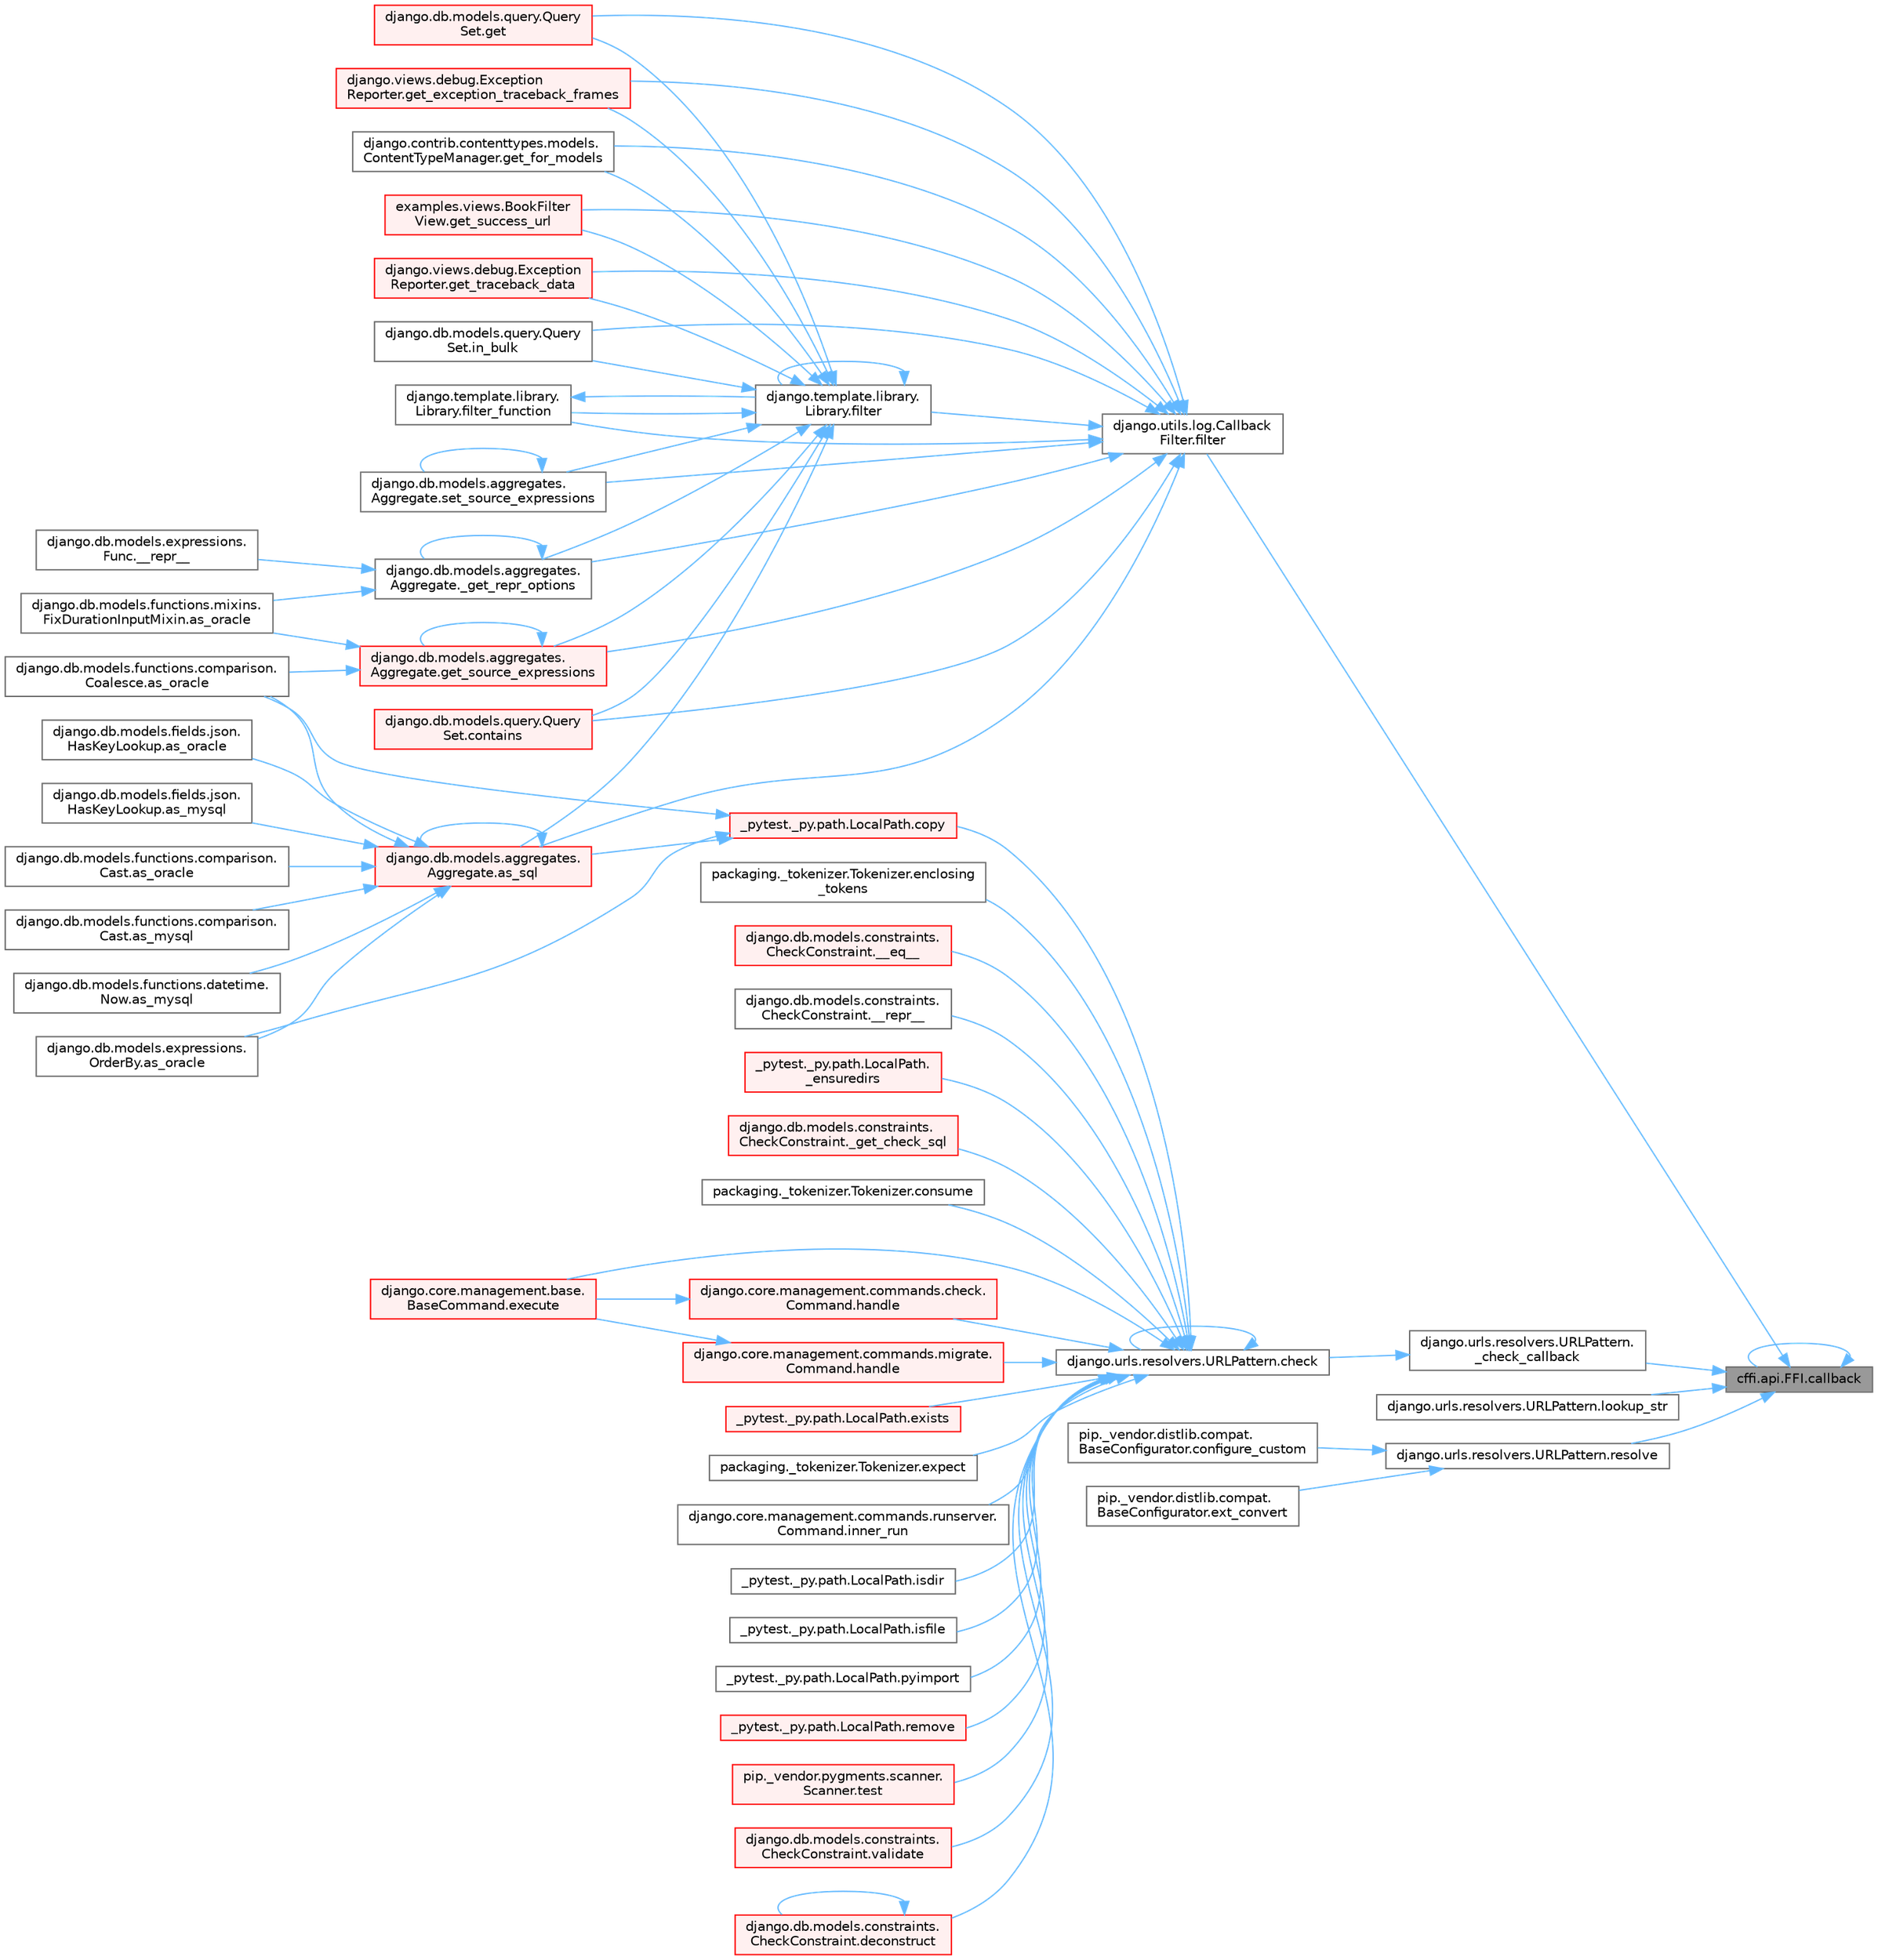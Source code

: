 digraph "cffi.api.FFI.callback"
{
 // LATEX_PDF_SIZE
  bgcolor="transparent";
  edge [fontname=Helvetica,fontsize=10,labelfontname=Helvetica,labelfontsize=10];
  node [fontname=Helvetica,fontsize=10,shape=box,height=0.2,width=0.4];
  rankdir="RL";
  Node1 [id="Node000001",label="cffi.api.FFI.callback",height=0.2,width=0.4,color="gray40", fillcolor="grey60", style="filled", fontcolor="black",tooltip=" "];
  Node1 -> Node2 [id="edge1_Node000001_Node000002",dir="back",color="steelblue1",style="solid",tooltip=" "];
  Node2 [id="Node000002",label="django.urls.resolvers.URLPattern.\l_check_callback",height=0.2,width=0.4,color="grey40", fillcolor="white", style="filled",URL="$classdjango_1_1urls_1_1resolvers_1_1_u_r_l_pattern.html#ab75c922496d5446b10c1a48e1947dcef",tooltip=" "];
  Node2 -> Node3 [id="edge2_Node000002_Node000003",dir="back",color="steelblue1",style="solid",tooltip=" "];
  Node3 [id="Node000003",label="django.urls.resolvers.URLPattern.check",height=0.2,width=0.4,color="grey40", fillcolor="white", style="filled",URL="$classdjango_1_1urls_1_1resolvers_1_1_u_r_l_pattern.html#a4d4705923e8b068322a7a15f12eaf4aa",tooltip=" "];
  Node3 -> Node4 [id="edge3_Node000003_Node000004",dir="back",color="steelblue1",style="solid",tooltip=" "];
  Node4 [id="Node000004",label="django.db.models.constraints.\lCheckConstraint.__eq__",height=0.2,width=0.4,color="red", fillcolor="#FFF0F0", style="filled",URL="$classdjango_1_1db_1_1models_1_1constraints_1_1_check_constraint.html#a55875a553e53009967129f8b8a269475",tooltip=" "];
  Node3 -> Node13 [id="edge4_Node000003_Node000013",dir="back",color="steelblue1",style="solid",tooltip=" "];
  Node13 [id="Node000013",label="django.db.models.constraints.\lCheckConstraint.__repr__",height=0.2,width=0.4,color="grey40", fillcolor="white", style="filled",URL="$classdjango_1_1db_1_1models_1_1constraints_1_1_check_constraint.html#a5ee1e990e7235f77706fa7da45651b5f",tooltip=" "];
  Node3 -> Node14 [id="edge5_Node000003_Node000014",dir="back",color="steelblue1",style="solid",tooltip=" "];
  Node14 [id="Node000014",label="_pytest._py.path.LocalPath.\l_ensuredirs",height=0.2,width=0.4,color="red", fillcolor="#FFF0F0", style="filled",URL="$class__pytest_1_1__py_1_1path_1_1_local_path.html#a0fa56f7616aa9008fbda709b5bd46302",tooltip=" "];
  Node3 -> Node741 [id="edge6_Node000003_Node000741",dir="back",color="steelblue1",style="solid",tooltip=" "];
  Node741 [id="Node000741",label="django.db.models.constraints.\lCheckConstraint._get_check_sql",height=0.2,width=0.4,color="red", fillcolor="#FFF0F0", style="filled",URL="$classdjango_1_1db_1_1models_1_1constraints_1_1_check_constraint.html#ab552e7a1f32342445fc3de884f6602fa",tooltip=" "];
  Node3 -> Node3 [id="edge7_Node000003_Node000003",dir="back",color="steelblue1",style="solid",tooltip=" "];
  Node3 -> Node729 [id="edge8_Node000003_Node000729",dir="back",color="steelblue1",style="solid",tooltip=" "];
  Node729 [id="Node000729",label="packaging._tokenizer.Tokenizer.consume",height=0.2,width=0.4,color="grey40", fillcolor="white", style="filled",URL="$classpackaging_1_1__tokenizer_1_1_tokenizer.html#aff74eaccaae690982aaaba5cb9a4d051",tooltip=" "];
  Node3 -> Node16 [id="edge9_Node000003_Node000016",dir="back",color="steelblue1",style="solid",tooltip=" "];
  Node16 [id="Node000016",label="_pytest._py.path.LocalPath.copy",height=0.2,width=0.4,color="red", fillcolor="#FFF0F0", style="filled",URL="$class__pytest_1_1__py_1_1path_1_1_local_path.html#a9eeecae0b90a7147e6bf23d6ea8fc6c0",tooltip=" "];
  Node16 -> Node310 [id="edge10_Node000016_Node000310",dir="back",color="steelblue1",style="solid",tooltip=" "];
  Node310 [id="Node000310",label="django.db.models.expressions.\lOrderBy.as_oracle",height=0.2,width=0.4,color="grey40", fillcolor="white", style="filled",URL="$classdjango_1_1db_1_1models_1_1expressions_1_1_order_by.html#af9b6ede9b0df85d6bcf54f983b3a8f6a",tooltip=" "];
  Node16 -> Node311 [id="edge11_Node000016_Node000311",dir="back",color="steelblue1",style="solid",tooltip=" "];
  Node311 [id="Node000311",label="django.db.models.functions.comparison.\lCoalesce.as_oracle",height=0.2,width=0.4,color="grey40", fillcolor="white", style="filled",URL="$classdjango_1_1db_1_1models_1_1functions_1_1comparison_1_1_coalesce.html#a1bbeea180ef3ef4d8ba5d51d33d6ef85",tooltip=" "];
  Node16 -> Node344 [id="edge12_Node000016_Node000344",dir="back",color="steelblue1",style="solid",tooltip=" "];
  Node344 [id="Node000344",label="django.db.models.aggregates.\lAggregate.as_sql",height=0.2,width=0.4,color="red", fillcolor="#FFF0F0", style="filled",URL="$classdjango_1_1db_1_1models_1_1aggregates_1_1_aggregate.html#aeb213202f480fabf5956d513efab08d6",tooltip=" "];
  Node344 -> Node318 [id="edge13_Node000344_Node000318",dir="back",color="steelblue1",style="solid",tooltip=" "];
  Node318 [id="Node000318",label="django.db.models.fields.json.\lHasKeyLookup.as_mysql",height=0.2,width=0.4,color="grey40", fillcolor="white", style="filled",URL="$classdjango_1_1db_1_1models_1_1fields_1_1json_1_1_has_key_lookup.html#a10f67427287f2c0ea32513ca6f481e96",tooltip=" "];
  Node344 -> Node319 [id="edge14_Node000344_Node000319",dir="back",color="steelblue1",style="solid",tooltip=" "];
  Node319 [id="Node000319",label="django.db.models.functions.comparison.\lCast.as_mysql",height=0.2,width=0.4,color="grey40", fillcolor="white", style="filled",URL="$classdjango_1_1db_1_1models_1_1functions_1_1comparison_1_1_cast.html#a447737891e955909c6a381529a67a84e",tooltip=" "];
  Node344 -> Node320 [id="edge15_Node000344_Node000320",dir="back",color="steelblue1",style="solid",tooltip=" "];
  Node320 [id="Node000320",label="django.db.models.functions.datetime.\lNow.as_mysql",height=0.2,width=0.4,color="grey40", fillcolor="white", style="filled",URL="$classdjango_1_1db_1_1models_1_1functions_1_1datetime_1_1_now.html#a070a9334fb198086c0c4e96e9725d92b",tooltip=" "];
  Node344 -> Node310 [id="edge16_Node000344_Node000310",dir="back",color="steelblue1",style="solid",tooltip=" "];
  Node344 -> Node321 [id="edge17_Node000344_Node000321",dir="back",color="steelblue1",style="solid",tooltip=" "];
  Node321 [id="Node000321",label="django.db.models.fields.json.\lHasKeyLookup.as_oracle",height=0.2,width=0.4,color="grey40", fillcolor="white", style="filled",URL="$classdjango_1_1db_1_1models_1_1fields_1_1json_1_1_has_key_lookup.html#afbb88aa4fb23b3ec3acdc695c2f52398",tooltip=" "];
  Node344 -> Node322 [id="edge18_Node000344_Node000322",dir="back",color="steelblue1",style="solid",tooltip=" "];
  Node322 [id="Node000322",label="django.db.models.functions.comparison.\lCast.as_oracle",height=0.2,width=0.4,color="grey40", fillcolor="white", style="filled",URL="$classdjango_1_1db_1_1models_1_1functions_1_1comparison_1_1_cast.html#ad466cd7ca85dc257d9e2718f41a263ec",tooltip=" "];
  Node344 -> Node311 [id="edge19_Node000344_Node000311",dir="back",color="steelblue1",style="solid",tooltip=" "];
  Node344 -> Node344 [id="edge20_Node000344_Node000344",dir="back",color="steelblue1",style="solid",tooltip=" "];
  Node3 -> Node744 [id="edge21_Node000003_Node000744",dir="back",color="steelblue1",style="solid",tooltip=" "];
  Node744 [id="Node000744",label="django.db.models.constraints.\lCheckConstraint.deconstruct",height=0.2,width=0.4,color="red", fillcolor="#FFF0F0", style="filled",URL="$classdjango_1_1db_1_1models_1_1constraints_1_1_check_constraint.html#ac92574d84d50d54d9cffa5abb756b970",tooltip=" "];
  Node744 -> Node744 [id="edge22_Node000744_Node000744",dir="back",color="steelblue1",style="solid",tooltip=" "];
  Node3 -> Node745 [id="edge23_Node000003_Node000745",dir="back",color="steelblue1",style="solid",tooltip=" "];
  Node745 [id="Node000745",label="packaging._tokenizer.Tokenizer.enclosing\l_tokens",height=0.2,width=0.4,color="grey40", fillcolor="white", style="filled",URL="$classpackaging_1_1__tokenizer_1_1_tokenizer.html#a27f8cfa7a5ed91e0cba1923b9b18da3d",tooltip=" "];
  Node3 -> Node746 [id="edge24_Node000003_Node000746",dir="back",color="steelblue1",style="solid",tooltip=" "];
  Node746 [id="Node000746",label="django.core.management.base.\lBaseCommand.execute",height=0.2,width=0.4,color="red", fillcolor="#FFF0F0", style="filled",URL="$classdjango_1_1core_1_1management_1_1base_1_1_base_command.html#a5621c1fb51be6a2deff6777d90c25ee0",tooltip=" "];
  Node3 -> Node747 [id="edge25_Node000003_Node000747",dir="back",color="steelblue1",style="solid",tooltip=" "];
  Node747 [id="Node000747",label="_pytest._py.path.LocalPath.exists",height=0.2,width=0.4,color="red", fillcolor="#FFF0F0", style="filled",URL="$class__pytest_1_1__py_1_1path_1_1_local_path.html#a3fbaec6b6f93562fa73a23530e92d148",tooltip=" "];
  Node3 -> Node748 [id="edge26_Node000003_Node000748",dir="back",color="steelblue1",style="solid",tooltip=" "];
  Node748 [id="Node000748",label="packaging._tokenizer.Tokenizer.expect",height=0.2,width=0.4,color="grey40", fillcolor="white", style="filled",URL="$classpackaging_1_1__tokenizer_1_1_tokenizer.html#a151b21b99f387eddd422cd0dcf2064dd",tooltip=" "];
  Node3 -> Node749 [id="edge27_Node000003_Node000749",dir="back",color="steelblue1",style="solid",tooltip=" "];
  Node749 [id="Node000749",label="django.core.management.commands.check.\lCommand.handle",height=0.2,width=0.4,color="red", fillcolor="#FFF0F0", style="filled",URL="$classdjango_1_1core_1_1management_1_1commands_1_1check_1_1_command.html#a4170f8ebcb94254dfffabf874e7c8a37",tooltip=" "];
  Node749 -> Node746 [id="edge28_Node000749_Node000746",dir="back",color="steelblue1",style="solid",tooltip=" "];
  Node3 -> Node879 [id="edge29_Node000003_Node000879",dir="back",color="steelblue1",style="solid",tooltip=" "];
  Node879 [id="Node000879",label="django.core.management.commands.migrate.\lCommand.handle",height=0.2,width=0.4,color="red", fillcolor="#FFF0F0", style="filled",URL="$classdjango_1_1core_1_1management_1_1commands_1_1migrate_1_1_command.html#a659ec347367471d5c828fc3520ebc0fa",tooltip=" "];
  Node879 -> Node746 [id="edge30_Node000879_Node000746",dir="back",color="steelblue1",style="solid",tooltip=" "];
  Node3 -> Node984 [id="edge31_Node000003_Node000984",dir="back",color="steelblue1",style="solid",tooltip=" "];
  Node984 [id="Node000984",label="django.core.management.commands.runserver.\lCommand.inner_run",height=0.2,width=0.4,color="grey40", fillcolor="white", style="filled",URL="$classdjango_1_1core_1_1management_1_1commands_1_1runserver_1_1_command.html#acfb4f8a23c7de4b2d14ba1acbe99e76c",tooltip=" "];
  Node3 -> Node1009 [id="edge32_Node000003_Node001009",dir="back",color="steelblue1",style="solid",tooltip=" "];
  Node1009 [id="Node001009",label="_pytest._py.path.LocalPath.isdir",height=0.2,width=0.4,color="grey40", fillcolor="white", style="filled",URL="$class__pytest_1_1__py_1_1path_1_1_local_path.html#a72eece012fd05a880c867add66eee8ed",tooltip=" "];
  Node3 -> Node1010 [id="edge33_Node000003_Node001010",dir="back",color="steelblue1",style="solid",tooltip=" "];
  Node1010 [id="Node001010",label="_pytest._py.path.LocalPath.isfile",height=0.2,width=0.4,color="grey40", fillcolor="white", style="filled",URL="$class__pytest_1_1__py_1_1path_1_1_local_path.html#a497c5830417224b5ca601bc706ed40fc",tooltip=" "];
  Node3 -> Node1011 [id="edge34_Node000003_Node001011",dir="back",color="steelblue1",style="solid",tooltip=" "];
  Node1011 [id="Node001011",label="_pytest._py.path.LocalPath.pyimport",height=0.2,width=0.4,color="grey40", fillcolor="white", style="filled",URL="$class__pytest_1_1__py_1_1path_1_1_local_path.html#aaf2fbd0a1a8554d138b60c28ca682b75",tooltip=" "];
  Node3 -> Node1012 [id="edge35_Node000003_Node001012",dir="back",color="steelblue1",style="solid",tooltip=" "];
  Node1012 [id="Node001012",label="_pytest._py.path.LocalPath.remove",height=0.2,width=0.4,color="red", fillcolor="#FFF0F0", style="filled",URL="$class__pytest_1_1__py_1_1path_1_1_local_path.html#ab03c51c4d1c02d97ecc0249f7d270d2c",tooltip=" "];
  Node3 -> Node1020 [id="edge36_Node000003_Node001020",dir="back",color="steelblue1",style="solid",tooltip=" "];
  Node1020 [id="Node001020",label="pip._vendor.pygments.scanner.\lScanner.test",height=0.2,width=0.4,color="red", fillcolor="#FFF0F0", style="filled",URL="$classpip_1_1__vendor_1_1pygments_1_1scanner_1_1_scanner.html#a6b521090362821e85c40252b24f39a1c",tooltip=" "];
  Node3 -> Node1022 [id="edge37_Node000003_Node001022",dir="back",color="steelblue1",style="solid",tooltip=" "];
  Node1022 [id="Node001022",label="django.db.models.constraints.\lCheckConstraint.validate",height=0.2,width=0.4,color="red", fillcolor="#FFF0F0", style="filled",URL="$classdjango_1_1db_1_1models_1_1constraints_1_1_check_constraint.html#a0c49f2501ccbac5b7ff5d6bd42ee916a",tooltip=" "];
  Node1 -> Node1 [id="edge38_Node000001_Node000001",dir="back",color="steelblue1",style="solid",tooltip=" "];
  Node1 -> Node3181 [id="edge39_Node000001_Node003181",dir="back",color="steelblue1",style="solid",tooltip=" "];
  Node3181 [id="Node003181",label="django.utils.log.Callback\lFilter.filter",height=0.2,width=0.4,color="grey40", fillcolor="white", style="filled",URL="$classdjango_1_1utils_1_1log_1_1_callback_filter.html#acd2761b2200a4e66f4bd5b729ac43db2",tooltip=" "];
  Node3181 -> Node2631 [id="edge40_Node003181_Node002631",dir="back",color="steelblue1",style="solid",tooltip=" "];
  Node2631 [id="Node002631",label="django.db.models.aggregates.\lAggregate._get_repr_options",height=0.2,width=0.4,color="grey40", fillcolor="white", style="filled",URL="$classdjango_1_1db_1_1models_1_1aggregates_1_1_aggregate.html#a9256cb09b47d2922447ef2d7e78a9cc7",tooltip=" "];
  Node2631 -> Node2632 [id="edge41_Node002631_Node002632",dir="back",color="steelblue1",style="solid",tooltip=" "];
  Node2632 [id="Node002632",label="django.db.models.expressions.\lFunc.__repr__",height=0.2,width=0.4,color="grey40", fillcolor="white", style="filled",URL="$classdjango_1_1db_1_1models_1_1expressions_1_1_func.html#ad1ef3800339ee0fc7cb10de00f83dc79",tooltip=" "];
  Node2631 -> Node2631 [id="edge42_Node002631_Node002631",dir="back",color="steelblue1",style="solid",tooltip=" "];
  Node2631 -> Node1004 [id="edge43_Node002631_Node001004",dir="back",color="steelblue1",style="solid",tooltip=" "];
  Node1004 [id="Node001004",label="django.db.models.functions.mixins.\lFixDurationInputMixin.as_oracle",height=0.2,width=0.4,color="grey40", fillcolor="white", style="filled",URL="$classdjango_1_1db_1_1models_1_1functions_1_1mixins_1_1_fix_duration_input_mixin.html#a2e5d6957724a89d03541cc897b6e6e53",tooltip=" "];
  Node3181 -> Node344 [id="edge44_Node003181_Node000344",dir="back",color="steelblue1",style="solid",tooltip=" "];
  Node3181 -> Node2633 [id="edge45_Node003181_Node002633",dir="back",color="steelblue1",style="solid",tooltip=" "];
  Node2633 [id="Node002633",label="django.db.models.query.Query\lSet.contains",height=0.2,width=0.4,color="red", fillcolor="#FFF0F0", style="filled",URL="$classdjango_1_1db_1_1models_1_1query_1_1_query_set.html#a242e569a4bce6723adc3e71fdc69b70f",tooltip=" "];
  Node3181 -> Node2643 [id="edge46_Node003181_Node002643",dir="back",color="steelblue1",style="solid",tooltip=" "];
  Node2643 [id="Node002643",label="django.template.library.\lLibrary.filter",height=0.2,width=0.4,color="grey40", fillcolor="white", style="filled",URL="$classdjango_1_1template_1_1library_1_1_library.html#ac67bb1211ffc0354d5bf33029a58aa43",tooltip=" "];
  Node2643 -> Node2631 [id="edge47_Node002643_Node002631",dir="back",color="steelblue1",style="solid",tooltip=" "];
  Node2643 -> Node344 [id="edge48_Node002643_Node000344",dir="back",color="steelblue1",style="solid",tooltip=" "];
  Node2643 -> Node2633 [id="edge49_Node002643_Node002633",dir="back",color="steelblue1",style="solid",tooltip=" "];
  Node2643 -> Node2643 [id="edge50_Node002643_Node002643",dir="back",color="steelblue1",style="solid",tooltip=" "];
  Node2643 -> Node2644 [id="edge51_Node002643_Node002644",dir="back",color="steelblue1",style="solid",tooltip=" "];
  Node2644 [id="Node002644",label="django.template.library.\lLibrary.filter_function",height=0.2,width=0.4,color="grey40", fillcolor="white", style="filled",URL="$classdjango_1_1template_1_1library_1_1_library.html#ac31ca4b9799430f0623aea9d177a04dc",tooltip=" "];
  Node2644 -> Node2643 [id="edge52_Node002644_Node002643",dir="back",color="steelblue1",style="solid",tooltip=" "];
  Node2643 -> Node2645 [id="edge53_Node002643_Node002645",dir="back",color="steelblue1",style="solid",tooltip=" "];
  Node2645 [id="Node002645",label="django.db.models.query.Query\lSet.get",height=0.2,width=0.4,color="red", fillcolor="#FFF0F0", style="filled",URL="$classdjango_1_1db_1_1models_1_1query_1_1_query_set.html#afe9afa909843984d4fa4c2555f0f1310",tooltip=" "];
  Node2643 -> Node2646 [id="edge54_Node002643_Node002646",dir="back",color="steelblue1",style="solid",tooltip=" "];
  Node2646 [id="Node002646",label="django.views.debug.Exception\lReporter.get_exception_traceback_frames",height=0.2,width=0.4,color="red", fillcolor="#FFF0F0", style="filled",URL="$classdjango_1_1views_1_1debug_1_1_exception_reporter.html#a326b08b3941038a5504f8e0a846bae68",tooltip=" "];
  Node2643 -> Node663 [id="edge55_Node002643_Node000663",dir="back",color="steelblue1",style="solid",tooltip=" "];
  Node663 [id="Node000663",label="django.contrib.contenttypes.models.\lContentTypeManager.get_for_models",height=0.2,width=0.4,color="grey40", fillcolor="white", style="filled",URL="$classdjango_1_1contrib_1_1contenttypes_1_1models_1_1_content_type_manager.html#a541a2e215680799739b6f8c1b19ddda4",tooltip=" "];
  Node2643 -> Node2648 [id="edge56_Node002643_Node002648",dir="back",color="steelblue1",style="solid",tooltip=" "];
  Node2648 [id="Node002648",label="django.db.models.aggregates.\lAggregate.get_source_expressions",height=0.2,width=0.4,color="red", fillcolor="#FFF0F0", style="filled",URL="$classdjango_1_1db_1_1models_1_1aggregates_1_1_aggregate.html#a4a47839518c013f780a931e4bcf2d4f1",tooltip=" "];
  Node2648 -> Node311 [id="edge57_Node002648_Node000311",dir="back",color="steelblue1",style="solid",tooltip=" "];
  Node2648 -> Node1004 [id="edge58_Node002648_Node001004",dir="back",color="steelblue1",style="solid",tooltip=" "];
  Node2648 -> Node2648 [id="edge59_Node002648_Node002648",dir="back",color="steelblue1",style="solid",tooltip=" "];
  Node2643 -> Node2650 [id="edge60_Node002643_Node002650",dir="back",color="steelblue1",style="solid",tooltip=" "];
  Node2650 [id="Node002650",label="examples.views.BookFilter\lView.get_success_url",height=0.2,width=0.4,color="red", fillcolor="#FFF0F0", style="filled",URL="$classexamples_1_1views_1_1_book_filter_view.html#aa2850ac24b9acf2933ac3db160ee5a56",tooltip=" "];
  Node2643 -> Node130 [id="edge61_Node002643_Node000130",dir="back",color="steelblue1",style="solid",tooltip=" "];
  Node130 [id="Node000130",label="django.views.debug.Exception\lReporter.get_traceback_data",height=0.2,width=0.4,color="red", fillcolor="#FFF0F0", style="filled",URL="$classdjango_1_1views_1_1debug_1_1_exception_reporter.html#ada9d00ba4c901b186db405e92ebbc211",tooltip=" "];
  Node2643 -> Node2651 [id="edge62_Node002643_Node002651",dir="back",color="steelblue1",style="solid",tooltip=" "];
  Node2651 [id="Node002651",label="django.db.models.query.Query\lSet.in_bulk",height=0.2,width=0.4,color="grey40", fillcolor="white", style="filled",URL="$classdjango_1_1db_1_1models_1_1query_1_1_query_set.html#a5958a37586e4e5a39b6b2f8e3fa65d86",tooltip=" "];
  Node2643 -> Node2652 [id="edge63_Node002643_Node002652",dir="back",color="steelblue1",style="solid",tooltip=" "];
  Node2652 [id="Node002652",label="django.db.models.aggregates.\lAggregate.set_source_expressions",height=0.2,width=0.4,color="grey40", fillcolor="white", style="filled",URL="$classdjango_1_1db_1_1models_1_1aggregates_1_1_aggregate.html#ae123c87f582b2a3de60590013454b69f",tooltip=" "];
  Node2652 -> Node2652 [id="edge64_Node002652_Node002652",dir="back",color="steelblue1",style="solid",tooltip=" "];
  Node3181 -> Node2644 [id="edge65_Node003181_Node002644",dir="back",color="steelblue1",style="solid",tooltip=" "];
  Node3181 -> Node2645 [id="edge66_Node003181_Node002645",dir="back",color="steelblue1",style="solid",tooltip=" "];
  Node3181 -> Node2646 [id="edge67_Node003181_Node002646",dir="back",color="steelblue1",style="solid",tooltip=" "];
  Node3181 -> Node663 [id="edge68_Node003181_Node000663",dir="back",color="steelblue1",style="solid",tooltip=" "];
  Node3181 -> Node2648 [id="edge69_Node003181_Node002648",dir="back",color="steelblue1",style="solid",tooltip=" "];
  Node3181 -> Node2650 [id="edge70_Node003181_Node002650",dir="back",color="steelblue1",style="solid",tooltip=" "];
  Node3181 -> Node130 [id="edge71_Node003181_Node000130",dir="back",color="steelblue1",style="solid",tooltip=" "];
  Node3181 -> Node2651 [id="edge72_Node003181_Node002651",dir="back",color="steelblue1",style="solid",tooltip=" "];
  Node3181 -> Node2652 [id="edge73_Node003181_Node002652",dir="back",color="steelblue1",style="solid",tooltip=" "];
  Node1 -> Node3182 [id="edge74_Node000001_Node003182",dir="back",color="steelblue1",style="solid",tooltip=" "];
  Node3182 [id="Node003182",label="django.urls.resolvers.URLPattern.lookup_str",height=0.2,width=0.4,color="grey40", fillcolor="white", style="filled",URL="$classdjango_1_1urls_1_1resolvers_1_1_u_r_l_pattern.html#a53f871ad4faac7c0c915154ee3cf806e",tooltip=" "];
  Node1 -> Node3183 [id="edge75_Node000001_Node003183",dir="back",color="steelblue1",style="solid",tooltip=" "];
  Node3183 [id="Node003183",label="django.urls.resolvers.URLPattern.resolve",height=0.2,width=0.4,color="grey40", fillcolor="white", style="filled",URL="$classdjango_1_1urls_1_1resolvers_1_1_u_r_l_pattern.html#a7181fd593c3250f0a0b1cb06db6ab95a",tooltip=" "];
  Node3183 -> Node2994 [id="edge76_Node003183_Node002994",dir="back",color="steelblue1",style="solid",tooltip=" "];
  Node2994 [id="Node002994",label="pip._vendor.distlib.compat.\lBaseConfigurator.configure_custom",height=0.2,width=0.4,color="grey40", fillcolor="white", style="filled",URL="$classpip_1_1__vendor_1_1distlib_1_1compat_1_1_base_configurator.html#af4feb3037e756b7064576de15a803f21",tooltip=" "];
  Node3183 -> Node2995 [id="edge77_Node003183_Node002995",dir="back",color="steelblue1",style="solid",tooltip=" "];
  Node2995 [id="Node002995",label="pip._vendor.distlib.compat.\lBaseConfigurator.ext_convert",height=0.2,width=0.4,color="grey40", fillcolor="white", style="filled",URL="$classpip_1_1__vendor_1_1distlib_1_1compat_1_1_base_configurator.html#ad2396c99e842d8f5f96207d76d9491cd",tooltip=" "];
}
